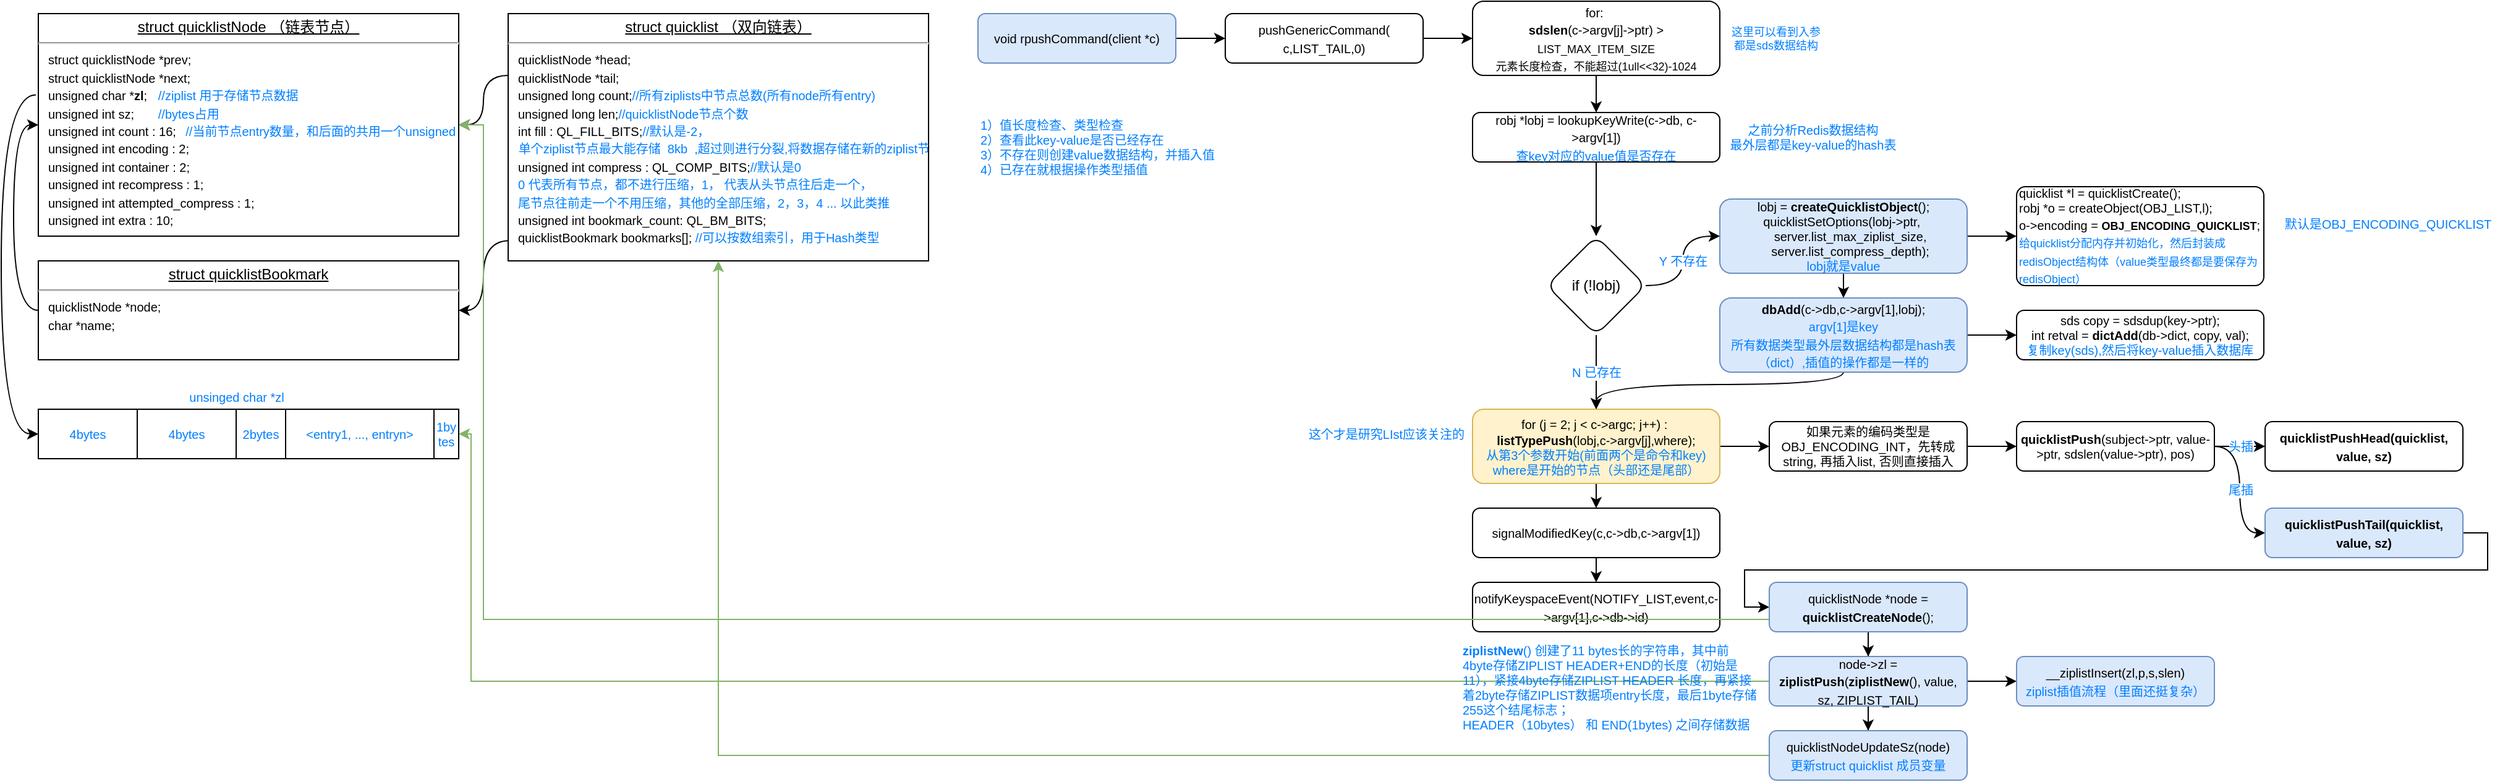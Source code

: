 <mxfile version="16.1.2" type="device"><diagram id="gqAFAssDidKRUWcqFvMt" name="第 1 页"><mxGraphModel dx="1925" dy="689" grid="1" gridSize="10" guides="1" tooltips="1" connect="1" arrows="1" fold="1" page="1" pageScale="1" pageWidth="827" pageHeight="1169" math="0" shadow="0"><root><mxCell id="0"/><mxCell id="1" parent="0"/><mxCell id="yeTw-3NNwk1JxyB0aNCH-3" value="" style="edgeStyle=orthogonalEdgeStyle;rounded=0;orthogonalLoop=1;jettySize=auto;html=1;fontSize=10;curved=1;" edge="1" parent="1" source="yeTw-3NNwk1JxyB0aNCH-1" target="yeTw-3NNwk1JxyB0aNCH-2"><mxGeometry relative="1" as="geometry"/></mxCell><mxCell id="yeTw-3NNwk1JxyB0aNCH-1" value="&lt;font style=&quot;font-size: 10px&quot;&gt;void rpushCommand(client *c)&lt;/font&gt;" style="rounded=1;whiteSpace=wrap;html=1;fillColor=#dae8fc;strokeColor=#6c8ebf;" vertex="1" parent="1"><mxGeometry x="40" y="40" width="160" height="40" as="geometry"/></mxCell><mxCell id="yeTw-3NNwk1JxyB0aNCH-5" value="" style="edgeStyle=orthogonalEdgeStyle;rounded=0;orthogonalLoop=1;jettySize=auto;html=1;fontSize=10;curved=1;" edge="1" parent="1" source="yeTw-3NNwk1JxyB0aNCH-2" target="yeTw-3NNwk1JxyB0aNCH-4"><mxGeometry relative="1" as="geometry"/></mxCell><mxCell id="yeTw-3NNwk1JxyB0aNCH-2" value="&lt;font style=&quot;font-size: 10px&quot;&gt;pushGenericCommand(&lt;br&gt;c,LIST_TAIL,0)&lt;/font&gt;" style="rounded=1;whiteSpace=wrap;html=1;" vertex="1" parent="1"><mxGeometry x="240" y="40" width="160" height="40" as="geometry"/></mxCell><mxCell id="yeTw-3NNwk1JxyB0aNCH-10" value="" style="edgeStyle=orthogonalEdgeStyle;curved=1;rounded=0;orthogonalLoop=1;jettySize=auto;html=1;fontSize=9;fontColor=#007FFF;" edge="1" parent="1" source="yeTw-3NNwk1JxyB0aNCH-4" target="yeTw-3NNwk1JxyB0aNCH-9"><mxGeometry relative="1" as="geometry"/></mxCell><mxCell id="yeTw-3NNwk1JxyB0aNCH-4" value="&lt;font style=&quot;font-size: 10px&quot;&gt;for:&amp;nbsp;&lt;br&gt;&lt;b&gt;sdslen&lt;/b&gt;(c-&amp;gt;argv[j]-&amp;gt;ptr) &amp;gt; &lt;/font&gt;&lt;font style=&quot;font-size: 9px&quot;&gt;LIST_MAX_ITEM_SIZE&lt;br&gt;元素长度检查，不能超过(1ull&amp;lt;&amp;lt;32)-1024&lt;br&gt;&lt;/font&gt;" style="rounded=1;whiteSpace=wrap;html=1;" vertex="1" parent="1"><mxGeometry x="440" y="30" width="200" height="60" as="geometry"/></mxCell><mxCell id="yeTw-3NNwk1JxyB0aNCH-6" value="&lt;font color=&quot;#007fff&quot;&gt;这里可以看到入参&lt;br&gt;都是sds数据结构&lt;/font&gt;" style="text;html=1;align=center;verticalAlign=middle;resizable=0;points=[];autosize=1;strokeColor=none;fillColor=none;fontSize=9;" vertex="1" parent="1"><mxGeometry x="640" y="45" width="90" height="30" as="geometry"/></mxCell><mxCell id="yeTw-3NNwk1JxyB0aNCH-16" value="" style="edgeStyle=orthogonalEdgeStyle;curved=1;rounded=0;orthogonalLoop=1;jettySize=auto;html=1;fontSize=10;fontColor=#007FFF;" edge="1" parent="1" source="yeTw-3NNwk1JxyB0aNCH-9" target="yeTw-3NNwk1JxyB0aNCH-15"><mxGeometry relative="1" as="geometry"/></mxCell><mxCell id="yeTw-3NNwk1JxyB0aNCH-9" value="&lt;font&gt;&lt;span style=&quot;font-size: 10px&quot;&gt;robj *lobj = lookupKeyWrite(c-&amp;gt;db, c-&amp;gt;argv[1])&lt;br&gt;&lt;/span&gt;&lt;font style=&quot;font-size: 10px&quot; color=&quot;#007fff&quot;&gt;查key对应的value值是否存在&lt;/font&gt;&lt;br&gt;&lt;/font&gt;" style="rounded=1;whiteSpace=wrap;html=1;" vertex="1" parent="1"><mxGeometry x="440" y="120" width="200" height="40" as="geometry"/></mxCell><mxCell id="yeTw-3NNwk1JxyB0aNCH-11" value="之前分析Redis数据结构&lt;br&gt;最外层都是key-value的hash表" style="text;html=1;align=center;verticalAlign=middle;resizable=0;points=[];autosize=1;strokeColor=none;fillColor=none;fontSize=10;fontColor=#007FFF;" vertex="1" parent="1"><mxGeometry x="640" y="125" width="150" height="30" as="geometry"/></mxCell><mxCell id="yeTw-3NNwk1JxyB0aNCH-12" value="1）值长度检查、类型检查&lt;br&gt;2）查看此key-value是否已经存在&lt;br&gt;3）不存在则创建value数据结构，并插入值&lt;br&gt;4）已存在就根据操作类型插值" style="text;html=1;strokeColor=none;fillColor=none;align=left;verticalAlign=middle;whiteSpace=wrap;rounded=0;fontSize=10;fontColor=#007FFF;" vertex="1" parent="1"><mxGeometry x="40" y="95" width="200" height="105" as="geometry"/></mxCell><mxCell id="yeTw-3NNwk1JxyB0aNCH-30" value="" style="edgeStyle=orthogonalEdgeStyle;curved=1;rounded=0;orthogonalLoop=1;jettySize=auto;html=1;fontSize=10;fontColor=#007FFF;" edge="1" parent="1" source="yeTw-3NNwk1JxyB0aNCH-13" target="yeTw-3NNwk1JxyB0aNCH-29"><mxGeometry relative="1" as="geometry"/></mxCell><mxCell id="yeTw-3NNwk1JxyB0aNCH-32" style="edgeStyle=orthogonalEdgeStyle;curved=1;rounded=0;orthogonalLoop=1;jettySize=auto;html=1;exitX=0.5;exitY=1;exitDx=0;exitDy=0;entryX=0.5;entryY=0;entryDx=0;entryDy=0;fontSize=10;fontColor=#007FFF;" edge="1" parent="1" source="yeTw-3NNwk1JxyB0aNCH-13" target="yeTw-3NNwk1JxyB0aNCH-31"><mxGeometry relative="1" as="geometry"/></mxCell><mxCell id="yeTw-3NNwk1JxyB0aNCH-13" value="&lt;font style=&quot;font-size: 10px&quot;&gt;&lt;div&gt;lobj = &lt;b&gt;createQuicklistObject&lt;/b&gt;();&lt;/div&gt;&lt;div&gt;quicklistSetOptions(lobj-&amp;gt;ptr,&amp;nbsp;&lt;/div&gt;&lt;div&gt;&amp;nbsp; &amp;nbsp; server.list_max_ziplist_size,&lt;/div&gt;&lt;div&gt;&amp;nbsp; &amp;nbsp; server.list_compress_depth);&lt;/div&gt;&lt;div&gt;&lt;font color=&quot;#007fff&quot;&gt;lobj就是value&lt;/font&gt;&lt;/div&gt;&lt;/font&gt;" style="rounded=1;whiteSpace=wrap;html=1;fillColor=#dae8fc;strokeColor=#6c8ebf;" vertex="1" parent="1"><mxGeometry x="640" y="190" width="200" height="60" as="geometry"/></mxCell><mxCell id="yeTw-3NNwk1JxyB0aNCH-17" value="Y 不存在" style="edgeStyle=orthogonalEdgeStyle;curved=1;rounded=0;orthogonalLoop=1;jettySize=auto;html=1;exitX=1;exitY=0.5;exitDx=0;exitDy=0;fontSize=10;fontColor=#007FFF;" edge="1" parent="1" source="yeTw-3NNwk1JxyB0aNCH-15" target="yeTw-3NNwk1JxyB0aNCH-13"><mxGeometry relative="1" as="geometry"/></mxCell><mxCell id="yeTw-3NNwk1JxyB0aNCH-41" value="N 已存在" style="edgeStyle=orthogonalEdgeStyle;curved=1;rounded=0;orthogonalLoop=1;jettySize=auto;html=1;exitX=0.5;exitY=1;exitDx=0;exitDy=0;entryX=0.5;entryY=0;entryDx=0;entryDy=0;fontSize=10;fontColor=#007FFF;" edge="1" parent="1" source="yeTw-3NNwk1JxyB0aNCH-15" target="yeTw-3NNwk1JxyB0aNCH-18"><mxGeometry relative="1" as="geometry"/></mxCell><mxCell id="yeTw-3NNwk1JxyB0aNCH-15" value="if (!lobj)" style="rhombus;whiteSpace=wrap;html=1;rounded=1;" vertex="1" parent="1"><mxGeometry x="500" y="220" width="80" height="80" as="geometry"/></mxCell><mxCell id="yeTw-3NNwk1JxyB0aNCH-28" value="" style="edgeStyle=orthogonalEdgeStyle;curved=1;rounded=0;orthogonalLoop=1;jettySize=auto;html=1;fontSize=10;fontColor=#007FFF;" edge="1" parent="1" source="yeTw-3NNwk1JxyB0aNCH-18" target="yeTw-3NNwk1JxyB0aNCH-27"><mxGeometry relative="1" as="geometry"/></mxCell><mxCell id="yeTw-3NNwk1JxyB0aNCH-42" style="edgeStyle=orthogonalEdgeStyle;curved=1;rounded=0;orthogonalLoop=1;jettySize=auto;html=1;exitX=0.5;exitY=1;exitDx=0;exitDy=0;entryX=0.5;entryY=0;entryDx=0;entryDy=0;fontSize=10;fontColor=#007FFF;" edge="1" parent="1" source="yeTw-3NNwk1JxyB0aNCH-18" target="yeTw-3NNwk1JxyB0aNCH-23"><mxGeometry relative="1" as="geometry"/></mxCell><mxCell id="yeTw-3NNwk1JxyB0aNCH-18" value="&lt;font&gt;&lt;span style=&quot;font-size: 10px&quot;&gt;for (j = 2; j &amp;lt; c-&amp;gt;argc; j++) :&amp;nbsp;&lt;/span&gt;&lt;div style=&quot;font-size: 10px&quot;&gt;&lt;b&gt;listTypePush&lt;/b&gt;&lt;span&gt;(lobj,c-&amp;gt;argv[j],where);&lt;br&gt;&lt;/span&gt;&lt;font color=&quot;#007fff&quot;&gt;从第3个参数开始(前面两个是命令和key)&lt;br&gt;where是开始的节点（头部还是尾部）&lt;/font&gt;&lt;/div&gt;&lt;/font&gt;" style="rounded=1;whiteSpace=wrap;html=1;fillColor=#fff2cc;strokeColor=#d6b656;" vertex="1" parent="1"><mxGeometry x="440" y="360" width="200" height="60" as="geometry"/></mxCell><mxCell id="yeTw-3NNwk1JxyB0aNCH-26" value="" style="edgeStyle=orthogonalEdgeStyle;curved=1;rounded=0;orthogonalLoop=1;jettySize=auto;html=1;fontSize=10;fontColor=#007FFF;" edge="1" parent="1" source="yeTw-3NNwk1JxyB0aNCH-23" target="yeTw-3NNwk1JxyB0aNCH-25"><mxGeometry relative="1" as="geometry"/></mxCell><mxCell id="yeTw-3NNwk1JxyB0aNCH-23" value="&lt;font&gt;&lt;div&gt;&lt;span style=&quot;font-size: 10px&quot;&gt;signalModifiedKey(c,c-&amp;gt;db,c-&amp;gt;argv[1])&lt;/span&gt;&lt;br&gt;&lt;/div&gt;&lt;/font&gt;" style="rounded=1;whiteSpace=wrap;html=1;" vertex="1" parent="1"><mxGeometry x="440" y="440" width="200" height="40" as="geometry"/></mxCell><mxCell id="yeTw-3NNwk1JxyB0aNCH-25" value="&lt;font&gt;&lt;div&gt;&lt;span style=&quot;font-size: 10px&quot;&gt;notifyKeyspaceEvent(NOTIFY_LIST,event,c-&amp;gt;argv[1],c-&amp;gt;db-&amp;gt;id)&lt;/span&gt;&lt;br&gt;&lt;/div&gt;&lt;/font&gt;" style="rounded=1;whiteSpace=wrap;html=1;" vertex="1" parent="1"><mxGeometry x="440" y="500" width="200" height="40" as="geometry"/></mxCell><mxCell id="yeTw-3NNwk1JxyB0aNCH-46" value="" style="edgeStyle=orthogonalEdgeStyle;curved=1;rounded=0;orthogonalLoop=1;jettySize=auto;html=1;fontSize=10;fontColor=#007FFF;" edge="1" parent="1" source="yeTw-3NNwk1JxyB0aNCH-27" target="yeTw-3NNwk1JxyB0aNCH-45"><mxGeometry relative="1" as="geometry"/></mxCell><mxCell id="yeTw-3NNwk1JxyB0aNCH-27" value="&lt;font&gt;&lt;div style=&quot;font-size: 10px&quot;&gt;如果元素的编码类型是OBJ_ENCODING_INT，先转成string, 再插入list, 否则直接插入&lt;/div&gt;&lt;/font&gt;" style="rounded=1;whiteSpace=wrap;html=1;" vertex="1" parent="1"><mxGeometry x="680" y="370" width="160" height="40" as="geometry"/></mxCell><mxCell id="yeTw-3NNwk1JxyB0aNCH-29" value="&lt;font&gt;&lt;div style=&quot;font-size: 10px&quot;&gt;quicklist *l = quicklistCreate();&lt;/div&gt;&lt;div style=&quot;font-size: 10px&quot;&gt;robj *o = createObject(OBJ_LIST,l);&lt;/div&gt;&lt;div&gt;&lt;span style=&quot;font-size: 10px&quot;&gt;o-&amp;gt;encoding = &lt;/span&gt;&lt;font style=&quot;font-size: 9px&quot;&gt;&lt;b&gt;OBJ_ENCODING_QUICKLIST&lt;/b&gt;&lt;/font&gt;&lt;span style=&quot;font-size: 10px&quot;&gt;;&lt;/span&gt;&lt;br&gt;&lt;font style=&quot;font-size: 9px&quot; color=&quot;#007fff&quot;&gt;给quicklist分配内存并初始化，然后封装成redisObject结构体（value类型最终都是要保存为redisObject）&lt;br&gt;&lt;/font&gt;&lt;/div&gt;&lt;/font&gt;" style="rounded=1;whiteSpace=wrap;html=1;align=left;arcSize=9;" vertex="1" parent="1"><mxGeometry x="880" y="180" width="200" height="80" as="geometry"/></mxCell><mxCell id="yeTw-3NNwk1JxyB0aNCH-40" value="" style="edgeStyle=orthogonalEdgeStyle;curved=1;rounded=0;orthogonalLoop=1;jettySize=auto;html=1;fontSize=9;fontColor=#007FFF;" edge="1" parent="1" source="yeTw-3NNwk1JxyB0aNCH-31" target="yeTw-3NNwk1JxyB0aNCH-39"><mxGeometry relative="1" as="geometry"/></mxCell><mxCell id="yeTw-3NNwk1JxyB0aNCH-43" style="edgeStyle=orthogonalEdgeStyle;curved=1;rounded=0;orthogonalLoop=1;jettySize=auto;html=1;exitX=0.5;exitY=1;exitDx=0;exitDy=0;entryX=0.5;entryY=0;entryDx=0;entryDy=0;fontSize=10;fontColor=#007FFF;" edge="1" parent="1" source="yeTw-3NNwk1JxyB0aNCH-31" target="yeTw-3NNwk1JxyB0aNCH-18"><mxGeometry relative="1" as="geometry"><Array as="points"><mxPoint x="740" y="340"/><mxPoint x="540" y="340"/></Array></mxGeometry></mxCell><mxCell id="yeTw-3NNwk1JxyB0aNCH-31" value="&lt;font&gt;&lt;span style=&quot;font-size: 10px&quot;&gt;&lt;b&gt;dbAdd&lt;/b&gt;(c-&amp;gt;db,c-&amp;gt;argv[1],lobj);&lt;br&gt;&lt;/span&gt;&lt;font style=&quot;font-size: 10px&quot; color=&quot;#007fff&quot;&gt;argv[1]是key&lt;br&gt;所有数据类型最外层数据结构都是hash表（dict）,插值的操作都是一样的&lt;br&gt;&lt;/font&gt;&lt;/font&gt;" style="rounded=1;whiteSpace=wrap;html=1;fillColor=#dae8fc;strokeColor=#6c8ebf;" vertex="1" parent="1"><mxGeometry x="640" y="270" width="200" height="60" as="geometry"/></mxCell><mxCell id="yeTw-3NNwk1JxyB0aNCH-35" style="edgeStyle=orthogonalEdgeStyle;curved=1;rounded=0;orthogonalLoop=1;jettySize=auto;html=1;exitX=0;exitY=0.25;exitDx=0;exitDy=0;entryX=1;entryY=0.5;entryDx=0;entryDy=0;fontSize=10;fontColor=#007FFF;" edge="1" parent="1" source="yeTw-3NNwk1JxyB0aNCH-33" target="yeTw-3NNwk1JxyB0aNCH-34"><mxGeometry relative="1" as="geometry"/></mxCell><mxCell id="yeTw-3NNwk1JxyB0aNCH-37" style="edgeStyle=orthogonalEdgeStyle;curved=1;rounded=0;orthogonalLoop=1;jettySize=auto;html=1;exitX=0.004;exitY=0.918;exitDx=0;exitDy=0;entryX=1;entryY=0.5;entryDx=0;entryDy=0;fontSize=10;fontColor=#007FFF;exitPerimeter=0;" edge="1" parent="1" source="yeTw-3NNwk1JxyB0aNCH-33" target="yeTw-3NNwk1JxyB0aNCH-36"><mxGeometry relative="1" as="geometry"/></mxCell><mxCell id="yeTw-3NNwk1JxyB0aNCH-33" value="&lt;p style=&quot;margin: 4px 0px 0px ; text-align: center&quot;&gt;&lt;font&gt;&lt;font color=&quot;#000000&quot;&gt;&lt;u&gt;struct quicklist （双向链表）&lt;/u&gt;&lt;/font&gt;&lt;br&gt;&lt;/font&gt;&lt;/p&gt;&lt;hr style=&quot;font-size: 10px&quot;&gt;&lt;p style=&quot;margin: 0px 0px 0px 8px&quot;&gt;&lt;font color=&quot;#000000&quot;&gt;&lt;span style=&quot;font-size: 10px&quot;&gt;quicklistNode *head;&lt;/span&gt;&lt;/font&gt;&lt;/p&gt;&lt;p style=&quot;margin: 0px 0px 0px 8px&quot;&gt;&lt;font color=&quot;#000000&quot;&gt;&lt;span style=&quot;font-size: 10px&quot;&gt;quicklistNode *tail;&lt;/span&gt;&lt;/font&gt;&lt;/p&gt;&lt;p style=&quot;margin: 0px 0px 0px 8px&quot;&gt;&lt;span style=&quot;font-size: 10px&quot;&gt;&lt;font color=&quot;#000000&quot;&gt;unsigned long count;&lt;/font&gt;//所有ziplists中节点总数(所有node所有entry)&lt;/span&gt;&lt;/p&gt;&lt;p style=&quot;margin: 0px 0px 0px 8px&quot;&gt;&lt;span style=&quot;font-size: 10px&quot;&gt;&lt;font color=&quot;#000000&quot;&gt;unsigned long len;&lt;/font&gt;//quicklistNode节点个数&lt;/span&gt;&lt;/p&gt;&lt;p style=&quot;margin: 0px 0px 0px 8px&quot;&gt;&lt;span style=&quot;font-size: 10px&quot;&gt;&lt;font color=&quot;#000000&quot;&gt;int fill : QL_FILL_BITS;&lt;/font&gt;//默认是-2，&lt;/span&gt;&lt;/p&gt;&lt;span style=&quot;font-size: 10px&quot;&gt;&amp;nbsp; &amp;nbsp;单个ziplist节点最大能存储&amp;nbsp; 8kb&amp;nbsp; ,超过则进行分裂,将数据存储在新的ziplist节点中&lt;/span&gt;&lt;p style=&quot;margin: 0px 0px 0px 8px&quot;&gt;&lt;span style=&quot;font-size: 10px&quot;&gt;&lt;font color=&quot;#000000&quot;&gt;unsigned int compress : QL_COMP_BITS;&lt;/font&gt;//默认是0&lt;br&gt;&lt;/span&gt;&lt;/p&gt;&lt;p style=&quot;margin: 0px 0px 0px 8px&quot;&gt;&lt;span style=&quot;font-size: 10px&quot;&gt;0 代表所有节点，都不进行压缩，1， 代表从头节点往后走一个，&lt;br&gt;尾节点往前走一个不用压缩，其他的全部压缩，2，3，4 ... 以此类推&lt;/span&gt;&lt;/p&gt;&lt;p style=&quot;margin: 0px 0px 0px 8px&quot;&gt;&lt;font color=&quot;#000000&quot;&gt;&lt;span style=&quot;font-size: 10px&quot;&gt;unsigned int bookmark_count: QL_BM_BITS;&lt;/span&gt;&lt;/font&gt;&lt;/p&gt;&lt;p style=&quot;margin: 0px 0px 0px 8px&quot;&gt;&lt;span style=&quot;font-size: 10px&quot;&gt;&lt;font color=&quot;#000000&quot;&gt;quicklistBookmark bookmarks[];&lt;/font&gt;&lt;span style=&quot;color: rgb(0 , 0 , 0)&quot;&gt;&#9;&lt;/span&gt;//可以按数组索引，用于Hash类型&lt;/span&gt;&lt;/p&gt;" style="verticalAlign=top;align=left;overflow=fill;fontSize=12;fontFamily=Helvetica;html=1;fontColor=#007FFF;" vertex="1" parent="1"><mxGeometry x="-340" y="40" width="340" height="200" as="geometry"/></mxCell><mxCell id="yeTw-3NNwk1JxyB0aNCH-78" style="edgeStyle=orthogonalEdgeStyle;rounded=0;orthogonalLoop=1;jettySize=auto;html=1;exitX=-0.006;exitY=0.365;exitDx=0;exitDy=0;entryX=0;entryY=0.5;entryDx=0;entryDy=0;fontSize=10;fontColor=#007FFF;curved=1;exitPerimeter=0;" edge="1" parent="1" source="yeTw-3NNwk1JxyB0aNCH-34" target="yeTw-3NNwk1JxyB0aNCH-70"><mxGeometry relative="1" as="geometry"><Array as="points"><mxPoint x="-750" y="106"/><mxPoint x="-750" y="380"/></Array></mxGeometry></mxCell><mxCell id="yeTw-3NNwk1JxyB0aNCH-34" value="&lt;p style=&quot;margin: 4px 0px 0px ; text-align: center&quot;&gt;&lt;font&gt;&lt;font color=&quot;#000000&quot;&gt;&lt;u&gt;struct&amp;nbsp;&lt;/u&gt;&lt;/font&gt;&lt;/font&gt;&lt;u style=&quot;color: rgb(0 , 0 , 0)&quot;&gt;quicklistNode （链表节点）&lt;/u&gt;&lt;/p&gt;&lt;hr style=&quot;font-size: 10px&quot;&gt;&lt;p style=&quot;margin: 0px 0px 0px 8px&quot;&gt;&lt;font color=&quot;#000000&quot;&gt;&lt;span style=&quot;font-size: 10px&quot;&gt;struct quicklistNode *prev;&lt;/span&gt;&lt;/font&gt;&lt;/p&gt;&lt;p style=&quot;margin: 0px 0px 0px 8px&quot;&gt;&lt;font color=&quot;#000000&quot;&gt;&lt;span style=&quot;font-size: 10px&quot;&gt;struct quicklistNode *next;&lt;/span&gt;&lt;/font&gt;&lt;/p&gt;&lt;p style=&quot;margin: 0px 0px 0px 8px&quot;&gt;&lt;span style=&quot;font-size: 10px&quot;&gt;&lt;font color=&quot;#000000&quot;&gt;unsigned char *&lt;/font&gt;&lt;b style=&quot;color: rgb(0 , 0 , 0)&quot;&gt;zl&lt;/b&gt;&lt;font color=&quot;#000000&quot;&gt;;&lt;/font&gt;&lt;span style=&quot;color: rgb(0 , 0 , 0) ; white-space: pre&quot;&gt;&#9;&lt;/span&gt;//ziplist 用于存储节点数据&lt;/span&gt;&lt;/p&gt;&lt;p style=&quot;margin: 0px 0px 0px 8px&quot;&gt;&lt;span style=&quot;font-size: 10px&quot;&gt;&lt;font color=&quot;#000000&quot;&gt;unsigned int sz;&lt;/font&gt;&lt;span style=&quot;color: rgb(0 , 0 , 0) ; white-space: pre&quot;&gt;&#9;&lt;/span&gt;//bytes占用&lt;/span&gt;&lt;/p&gt;&lt;p style=&quot;margin: 0px 0px 0px 8px&quot;&gt;&lt;span style=&quot;font-size: 10px&quot;&gt;&lt;font color=&quot;#000000&quot;&gt;unsigned int count : 16;&lt;/font&gt;&lt;span style=&quot;color: rgb(0 , 0 , 0) ; white-space: pre&quot;&gt;&#9;&lt;/span&gt;//当前节点entry数量，和后面的共用一个unsigned int&lt;/span&gt;&lt;/p&gt;&lt;p style=&quot;margin: 0px 0px 0px 8px&quot;&gt;&lt;font color=&quot;#000000&quot;&gt;&lt;span style=&quot;font-size: 10px&quot;&gt;unsigned int encoding : 2;&lt;/span&gt;&lt;/font&gt;&lt;/p&gt;&lt;p style=&quot;margin: 0px 0px 0px 8px&quot;&gt;&lt;font color=&quot;#000000&quot;&gt;&lt;span style=&quot;font-size: 10px&quot;&gt;unsigned int container : 2;&lt;/span&gt;&lt;/font&gt;&lt;/p&gt;&lt;p style=&quot;margin: 0px 0px 0px 8px&quot;&gt;&lt;font color=&quot;#000000&quot;&gt;&lt;span style=&quot;font-size: 10px&quot;&gt;unsigned int recompress : 1;&lt;/span&gt;&lt;/font&gt;&lt;/p&gt;&lt;p style=&quot;margin: 0px 0px 0px 8px&quot;&gt;&lt;font color=&quot;#000000&quot;&gt;&lt;span style=&quot;font-size: 10px&quot;&gt;unsigned int attempted_compress : 1;&lt;/span&gt;&lt;/font&gt;&lt;/p&gt;&lt;p style=&quot;margin: 0px 0px 0px 8px&quot;&gt;&lt;/p&gt;&lt;p style=&quot;margin: 0px 0px 0px 8px&quot;&gt;&lt;font color=&quot;#000000&quot;&gt;&lt;span style=&quot;font-size: 10px&quot;&gt;unsigned int extra : 10;&lt;/span&gt;&lt;/font&gt;&lt;/p&gt;" style="verticalAlign=top;align=left;overflow=fill;fontSize=12;fontFamily=Helvetica;html=1;fontColor=#007FFF;" vertex="1" parent="1"><mxGeometry x="-720" y="40" width="340" height="180" as="geometry"/></mxCell><mxCell id="yeTw-3NNwk1JxyB0aNCH-38" style="edgeStyle=orthogonalEdgeStyle;curved=1;rounded=0;orthogonalLoop=1;jettySize=auto;html=1;exitX=0;exitY=0.5;exitDx=0;exitDy=0;entryX=0;entryY=0.5;entryDx=0;entryDy=0;fontSize=10;fontColor=#007FFF;" edge="1" parent="1" source="yeTw-3NNwk1JxyB0aNCH-36" target="yeTw-3NNwk1JxyB0aNCH-34"><mxGeometry relative="1" as="geometry"/></mxCell><mxCell id="yeTw-3NNwk1JxyB0aNCH-36" value="&lt;p style=&quot;margin: 4px 0px 0px ; text-align: center&quot;&gt;&lt;font&gt;&lt;font color=&quot;#000000&quot;&gt;&lt;u&gt;struct&amp;nbsp;&lt;/u&gt;&lt;/font&gt;&lt;/font&gt;&lt;u style=&quot;color: rgb(0 , 0 , 0)&quot;&gt;quicklistBookmark&lt;/u&gt;&lt;/p&gt;&lt;hr style=&quot;font-size: 10px&quot;&gt;&lt;p style=&quot;margin: 0px 0px 0px 8px&quot;&gt;&lt;font color=&quot;#000000&quot;&gt;&lt;span style=&quot;font-size: 10px&quot;&gt;quicklistNode *node;&lt;/span&gt;&lt;/font&gt;&lt;/p&gt;&lt;p style=&quot;margin: 0px 0px 0px 8px&quot;&gt;&lt;font color=&quot;#000000&quot;&gt;&lt;span style=&quot;font-size: 10px&quot;&gt;char *name;&lt;/span&gt;&lt;/font&gt;&lt;/p&gt;" style="verticalAlign=top;align=left;overflow=fill;fontSize=12;fontFamily=Helvetica;html=1;fontColor=#007FFF;" vertex="1" parent="1"><mxGeometry x="-720" y="240" width="340" height="80" as="geometry"/></mxCell><mxCell id="yeTw-3NNwk1JxyB0aNCH-39" value="&lt;font&gt;&lt;div style=&quot;font-size: 10px&quot;&gt;&lt;div&gt;sds copy = sdsdup(key-&amp;gt;ptr);&lt;/div&gt;&lt;div&gt;int retval = &lt;b&gt;dictAdd&lt;/b&gt;(db-&amp;gt;dict, copy, val);&lt;br&gt;&lt;font color=&quot;#007fff&quot;&gt;复制key(sds),然后将key-value插入数据库&lt;/font&gt;&lt;/div&gt;&lt;/div&gt;&lt;/font&gt;" style="rounded=1;whiteSpace=wrap;html=1;" vertex="1" parent="1"><mxGeometry x="880" y="280" width="200" height="40" as="geometry"/></mxCell><mxCell id="yeTw-3NNwk1JxyB0aNCH-44" value="这个才是研究LIst应该关注的" style="text;html=1;align=center;verticalAlign=middle;resizable=0;points=[];autosize=1;strokeColor=none;fillColor=none;fontSize=10;fontColor=#007FFF;" vertex="1" parent="1"><mxGeometry x="300" y="370" width="140" height="20" as="geometry"/></mxCell><mxCell id="yeTw-3NNwk1JxyB0aNCH-49" value="头插" style="edgeStyle=orthogonalEdgeStyle;curved=1;rounded=0;orthogonalLoop=1;jettySize=auto;html=1;fontSize=10;fontColor=#007FFF;" edge="1" parent="1" source="yeTw-3NNwk1JxyB0aNCH-45" target="yeTw-3NNwk1JxyB0aNCH-48"><mxGeometry relative="1" as="geometry"/></mxCell><mxCell id="yeTw-3NNwk1JxyB0aNCH-52" value="尾插" style="edgeStyle=orthogonalEdgeStyle;curved=1;rounded=0;orthogonalLoop=1;jettySize=auto;html=1;exitX=1;exitY=0.5;exitDx=0;exitDy=0;entryX=0;entryY=0.5;entryDx=0;entryDy=0;fontSize=10;fontColor=#007FFF;" edge="1" parent="1" source="yeTw-3NNwk1JxyB0aNCH-45" target="yeTw-3NNwk1JxyB0aNCH-50"><mxGeometry relative="1" as="geometry"/></mxCell><mxCell id="yeTw-3NNwk1JxyB0aNCH-45" value="&lt;font&gt;&lt;div style=&quot;font-size: 10px&quot;&gt;&lt;b&gt;quicklistPush&lt;/b&gt;(subject-&amp;gt;ptr, value-&amp;gt;ptr, sdslen(value-&amp;gt;ptr), pos)&lt;/div&gt;&lt;/font&gt;" style="rounded=1;whiteSpace=wrap;html=1;" vertex="1" parent="1"><mxGeometry x="880" y="370" width="160" height="40" as="geometry"/></mxCell><mxCell id="yeTw-3NNwk1JxyB0aNCH-47" value="默认是OBJ_ENCODING_QUICKLIST" style="text;html=1;align=center;verticalAlign=middle;resizable=0;points=[];autosize=1;strokeColor=none;fillColor=none;fontSize=10;fontColor=#007FFF;" vertex="1" parent="1"><mxGeometry x="1090" y="200" width="180" height="20" as="geometry"/></mxCell><mxCell id="yeTw-3NNwk1JxyB0aNCH-48" value="&lt;font&gt;&lt;div&gt;&lt;span style=&quot;font-size: 10px&quot;&gt;&lt;b&gt;quicklistPushHead(quicklist, value, sz)&lt;/b&gt;&lt;/span&gt;&lt;br&gt;&lt;/div&gt;&lt;/font&gt;" style="rounded=1;whiteSpace=wrap;html=1;" vertex="1" parent="1"><mxGeometry x="1081" y="370" width="160" height="40" as="geometry"/></mxCell><mxCell id="yeTw-3NNwk1JxyB0aNCH-54" style="edgeStyle=orthogonalEdgeStyle;rounded=0;orthogonalLoop=1;jettySize=auto;html=1;exitX=1;exitY=0.5;exitDx=0;exitDy=0;entryX=0;entryY=0.5;entryDx=0;entryDy=0;fontSize=10;fontColor=#007FFF;" edge="1" parent="1" source="yeTw-3NNwk1JxyB0aNCH-50" target="yeTw-3NNwk1JxyB0aNCH-53"><mxGeometry relative="1" as="geometry"><Array as="points"><mxPoint x="1261" y="460"/><mxPoint x="1261" y="490"/><mxPoint x="660" y="490"/><mxPoint x="660" y="520"/></Array></mxGeometry></mxCell><mxCell id="yeTw-3NNwk1JxyB0aNCH-50" value="&lt;font&gt;&lt;div&gt;&lt;span style=&quot;font-size: 10px&quot;&gt;&lt;b&gt;quicklistPushTail(quicklist, value, sz)&lt;/b&gt;&lt;/span&gt;&lt;br&gt;&lt;/div&gt;&lt;/font&gt;" style="rounded=1;whiteSpace=wrap;html=1;fillColor=#dae8fc;strokeColor=#6c8ebf;" vertex="1" parent="1"><mxGeometry x="1081" y="440" width="160" height="40" as="geometry"/></mxCell><mxCell id="yeTw-3NNwk1JxyB0aNCH-56" value="" style="edgeStyle=orthogonalEdgeStyle;rounded=0;orthogonalLoop=1;jettySize=auto;html=1;fontSize=10;fontColor=#007FFF;" edge="1" parent="1" source="yeTw-3NNwk1JxyB0aNCH-53" target="yeTw-3NNwk1JxyB0aNCH-55"><mxGeometry relative="1" as="geometry"/></mxCell><mxCell id="yeTw-3NNwk1JxyB0aNCH-67" style="edgeStyle=orthogonalEdgeStyle;rounded=0;orthogonalLoop=1;jettySize=auto;html=1;exitX=0;exitY=0.75;exitDx=0;exitDy=0;entryX=1;entryY=0.5;entryDx=0;entryDy=0;fontSize=10;fontColor=#007FFF;fillColor=#d5e8d4;strokeColor=#82b366;" edge="1" parent="1" source="yeTw-3NNwk1JxyB0aNCH-53" target="yeTw-3NNwk1JxyB0aNCH-34"><mxGeometry relative="1" as="geometry"><Array as="points"><mxPoint x="-360" y="530"/><mxPoint x="-360" y="130"/></Array></mxGeometry></mxCell><mxCell id="yeTw-3NNwk1JxyB0aNCH-53" value="&lt;font&gt;&lt;div&gt;&lt;span style=&quot;font-size: 10px&quot;&gt;quicklistNode *node = &lt;b&gt;quicklistCreateNode&lt;/b&gt;();&lt;/span&gt;&lt;br&gt;&lt;/div&gt;&lt;/font&gt;" style="rounded=1;whiteSpace=wrap;html=1;fillColor=#dae8fc;strokeColor=#6c8ebf;" vertex="1" parent="1"><mxGeometry x="680" y="500" width="160" height="40" as="geometry"/></mxCell><mxCell id="yeTw-3NNwk1JxyB0aNCH-58" value="" style="edgeStyle=orthogonalEdgeStyle;rounded=0;orthogonalLoop=1;jettySize=auto;html=1;fontSize=10;fontColor=#007FFF;" edge="1" parent="1" source="yeTw-3NNwk1JxyB0aNCH-55" target="yeTw-3NNwk1JxyB0aNCH-57"><mxGeometry relative="1" as="geometry"/></mxCell><mxCell id="yeTw-3NNwk1JxyB0aNCH-63" value="" style="edgeStyle=orthogonalEdgeStyle;rounded=0;orthogonalLoop=1;jettySize=auto;html=1;fontSize=10;fontColor=#007FFF;" edge="1" parent="1" source="yeTw-3NNwk1JxyB0aNCH-55" target="yeTw-3NNwk1JxyB0aNCH-62"><mxGeometry relative="1" as="geometry"/></mxCell><mxCell id="yeTw-3NNwk1JxyB0aNCH-66" style="edgeStyle=orthogonalEdgeStyle;rounded=0;orthogonalLoop=1;jettySize=auto;html=1;exitX=0;exitY=0.5;exitDx=0;exitDy=0;entryX=1;entryY=0.5;entryDx=0;entryDy=0;fontSize=10;fontColor=#007FFF;fillColor=#d5e8d4;strokeColor=#82b366;" edge="1" parent="1" source="yeTw-3NNwk1JxyB0aNCH-55" target="yeTw-3NNwk1JxyB0aNCH-75"><mxGeometry relative="1" as="geometry"><mxPoint x="-380" y="390" as="targetPoint"/><Array as="points"><mxPoint x="-370" y="580"/><mxPoint x="-370" y="380"/></Array></mxGeometry></mxCell><mxCell id="yeTw-3NNwk1JxyB0aNCH-55" value="&lt;font&gt;&lt;div&gt;&lt;span style=&quot;font-size: 10px&quot;&gt;node-&amp;gt;zl = &lt;b&gt;ziplistPush&lt;/b&gt;(&lt;b&gt;ziplistNew&lt;/b&gt;(), value, sz, ZIPLIST_TAIL)&lt;/span&gt;&lt;br&gt;&lt;/div&gt;&lt;/font&gt;" style="rounded=1;whiteSpace=wrap;html=1;fillColor=#dae8fc;strokeColor=#6c8ebf;" vertex="1" parent="1"><mxGeometry x="680" y="560" width="160" height="40" as="geometry"/></mxCell><mxCell id="yeTw-3NNwk1JxyB0aNCH-64" style="edgeStyle=orthogonalEdgeStyle;rounded=0;orthogonalLoop=1;jettySize=auto;html=1;exitX=0;exitY=0.5;exitDx=0;exitDy=0;fontSize=10;fontColor=#007FFF;fillColor=#d5e8d4;strokeColor=#82b366;" edge="1" parent="1" source="yeTw-3NNwk1JxyB0aNCH-57" target="yeTw-3NNwk1JxyB0aNCH-33"><mxGeometry relative="1" as="geometry"/></mxCell><mxCell id="yeTw-3NNwk1JxyB0aNCH-57" value="&lt;font&gt;&lt;div&gt;&lt;span style=&quot;font-size: 10px&quot;&gt;quicklistNodeUpdateSz(node)&lt;br&gt;&lt;/span&gt;&lt;font color=&quot;#007fff&quot; style=&quot;font-size: 10px&quot;&gt;更新struct quicklist 成员变量&lt;/font&gt;&lt;br&gt;&lt;/div&gt;&lt;/font&gt;" style="rounded=1;whiteSpace=wrap;html=1;fillColor=#dae8fc;strokeColor=#6c8ebf;" vertex="1" parent="1"><mxGeometry x="680" y="620" width="160" height="40" as="geometry"/></mxCell><mxCell id="yeTw-3NNwk1JxyB0aNCH-61" value="&lt;b&gt;ziplistNew&lt;/b&gt;() 创建了11 bytes长的字符串，其中前4byte存储ZIPLIST HEADER+END的长度（初始是11），紧接4byte存储ZIPLIST HEADER 长度，再紧接着2byte存储ZIPLIST数据项entry长度，最后1byte存储255这个结尾标志；&lt;br&gt;HEADER（10bytes） 和 END(1bytes) 之间存储数据" style="text;html=1;strokeColor=none;fillColor=none;align=left;verticalAlign=middle;whiteSpace=wrap;rounded=0;fontSize=10;fontColor=#007FFF;" vertex="1" parent="1"><mxGeometry x="430" y="550" width="240" height="70" as="geometry"/></mxCell><mxCell id="yeTw-3NNwk1JxyB0aNCH-62" value="&lt;font&gt;&lt;div&gt;&lt;span style=&quot;font-size: 10px&quot;&gt;__ziplistInsert(zl,p,s,slen)&lt;br&gt;&lt;/span&gt;&lt;font color=&quot;#007fff&quot; style=&quot;font-size: 10px&quot;&gt;ziplist插值流程（里面还挺复杂）&lt;/font&gt;&lt;/div&gt;&lt;/font&gt;" style="rounded=1;whiteSpace=wrap;html=1;fillColor=#dae8fc;strokeColor=#6c8ebf;" vertex="1" parent="1"><mxGeometry x="880" y="560" width="160" height="40" as="geometry"/></mxCell><mxCell id="yeTw-3NNwk1JxyB0aNCH-70" value="4bytes" style="rounded=0;whiteSpace=wrap;html=1;fontSize=10;fontColor=#007FFF;" vertex="1" parent="1"><mxGeometry x="-720" y="360" width="80" height="40" as="geometry"/></mxCell><mxCell id="yeTw-3NNwk1JxyB0aNCH-72" value="4bytes" style="rounded=0;whiteSpace=wrap;html=1;fontSize=10;fontColor=#007FFF;" vertex="1" parent="1"><mxGeometry x="-640" y="360" width="80" height="40" as="geometry"/></mxCell><mxCell id="yeTw-3NNwk1JxyB0aNCH-74" value="2bytes" style="rounded=0;whiteSpace=wrap;html=1;fontSize=10;fontColor=#007FFF;" vertex="1" parent="1"><mxGeometry x="-560" y="360" width="40" height="40" as="geometry"/></mxCell><mxCell id="yeTw-3NNwk1JxyB0aNCH-75" value="1by&lt;br&gt;tes" style="rounded=0;whiteSpace=wrap;html=1;fontSize=10;fontColor=#007FFF;" vertex="1" parent="1"><mxGeometry x="-400" y="360" width="20" height="40" as="geometry"/></mxCell><mxCell id="yeTw-3NNwk1JxyB0aNCH-77" value="unsinged char *zl" style="text;html=1;align=center;verticalAlign=middle;resizable=0;points=[];autosize=1;strokeColor=none;fillColor=none;fontSize=10;fontColor=#007FFF;" vertex="1" parent="1"><mxGeometry x="-605" y="340" width="90" height="20" as="geometry"/></mxCell><mxCell id="yeTw-3NNwk1JxyB0aNCH-79" value="&amp;lt;entry1, ..., entryn&amp;gt;" style="rounded=0;whiteSpace=wrap;html=1;fontSize=10;fontColor=#007FFF;" vertex="1" parent="1"><mxGeometry x="-520" y="360" width="120" height="40" as="geometry"/></mxCell></root></mxGraphModel></diagram></mxfile>